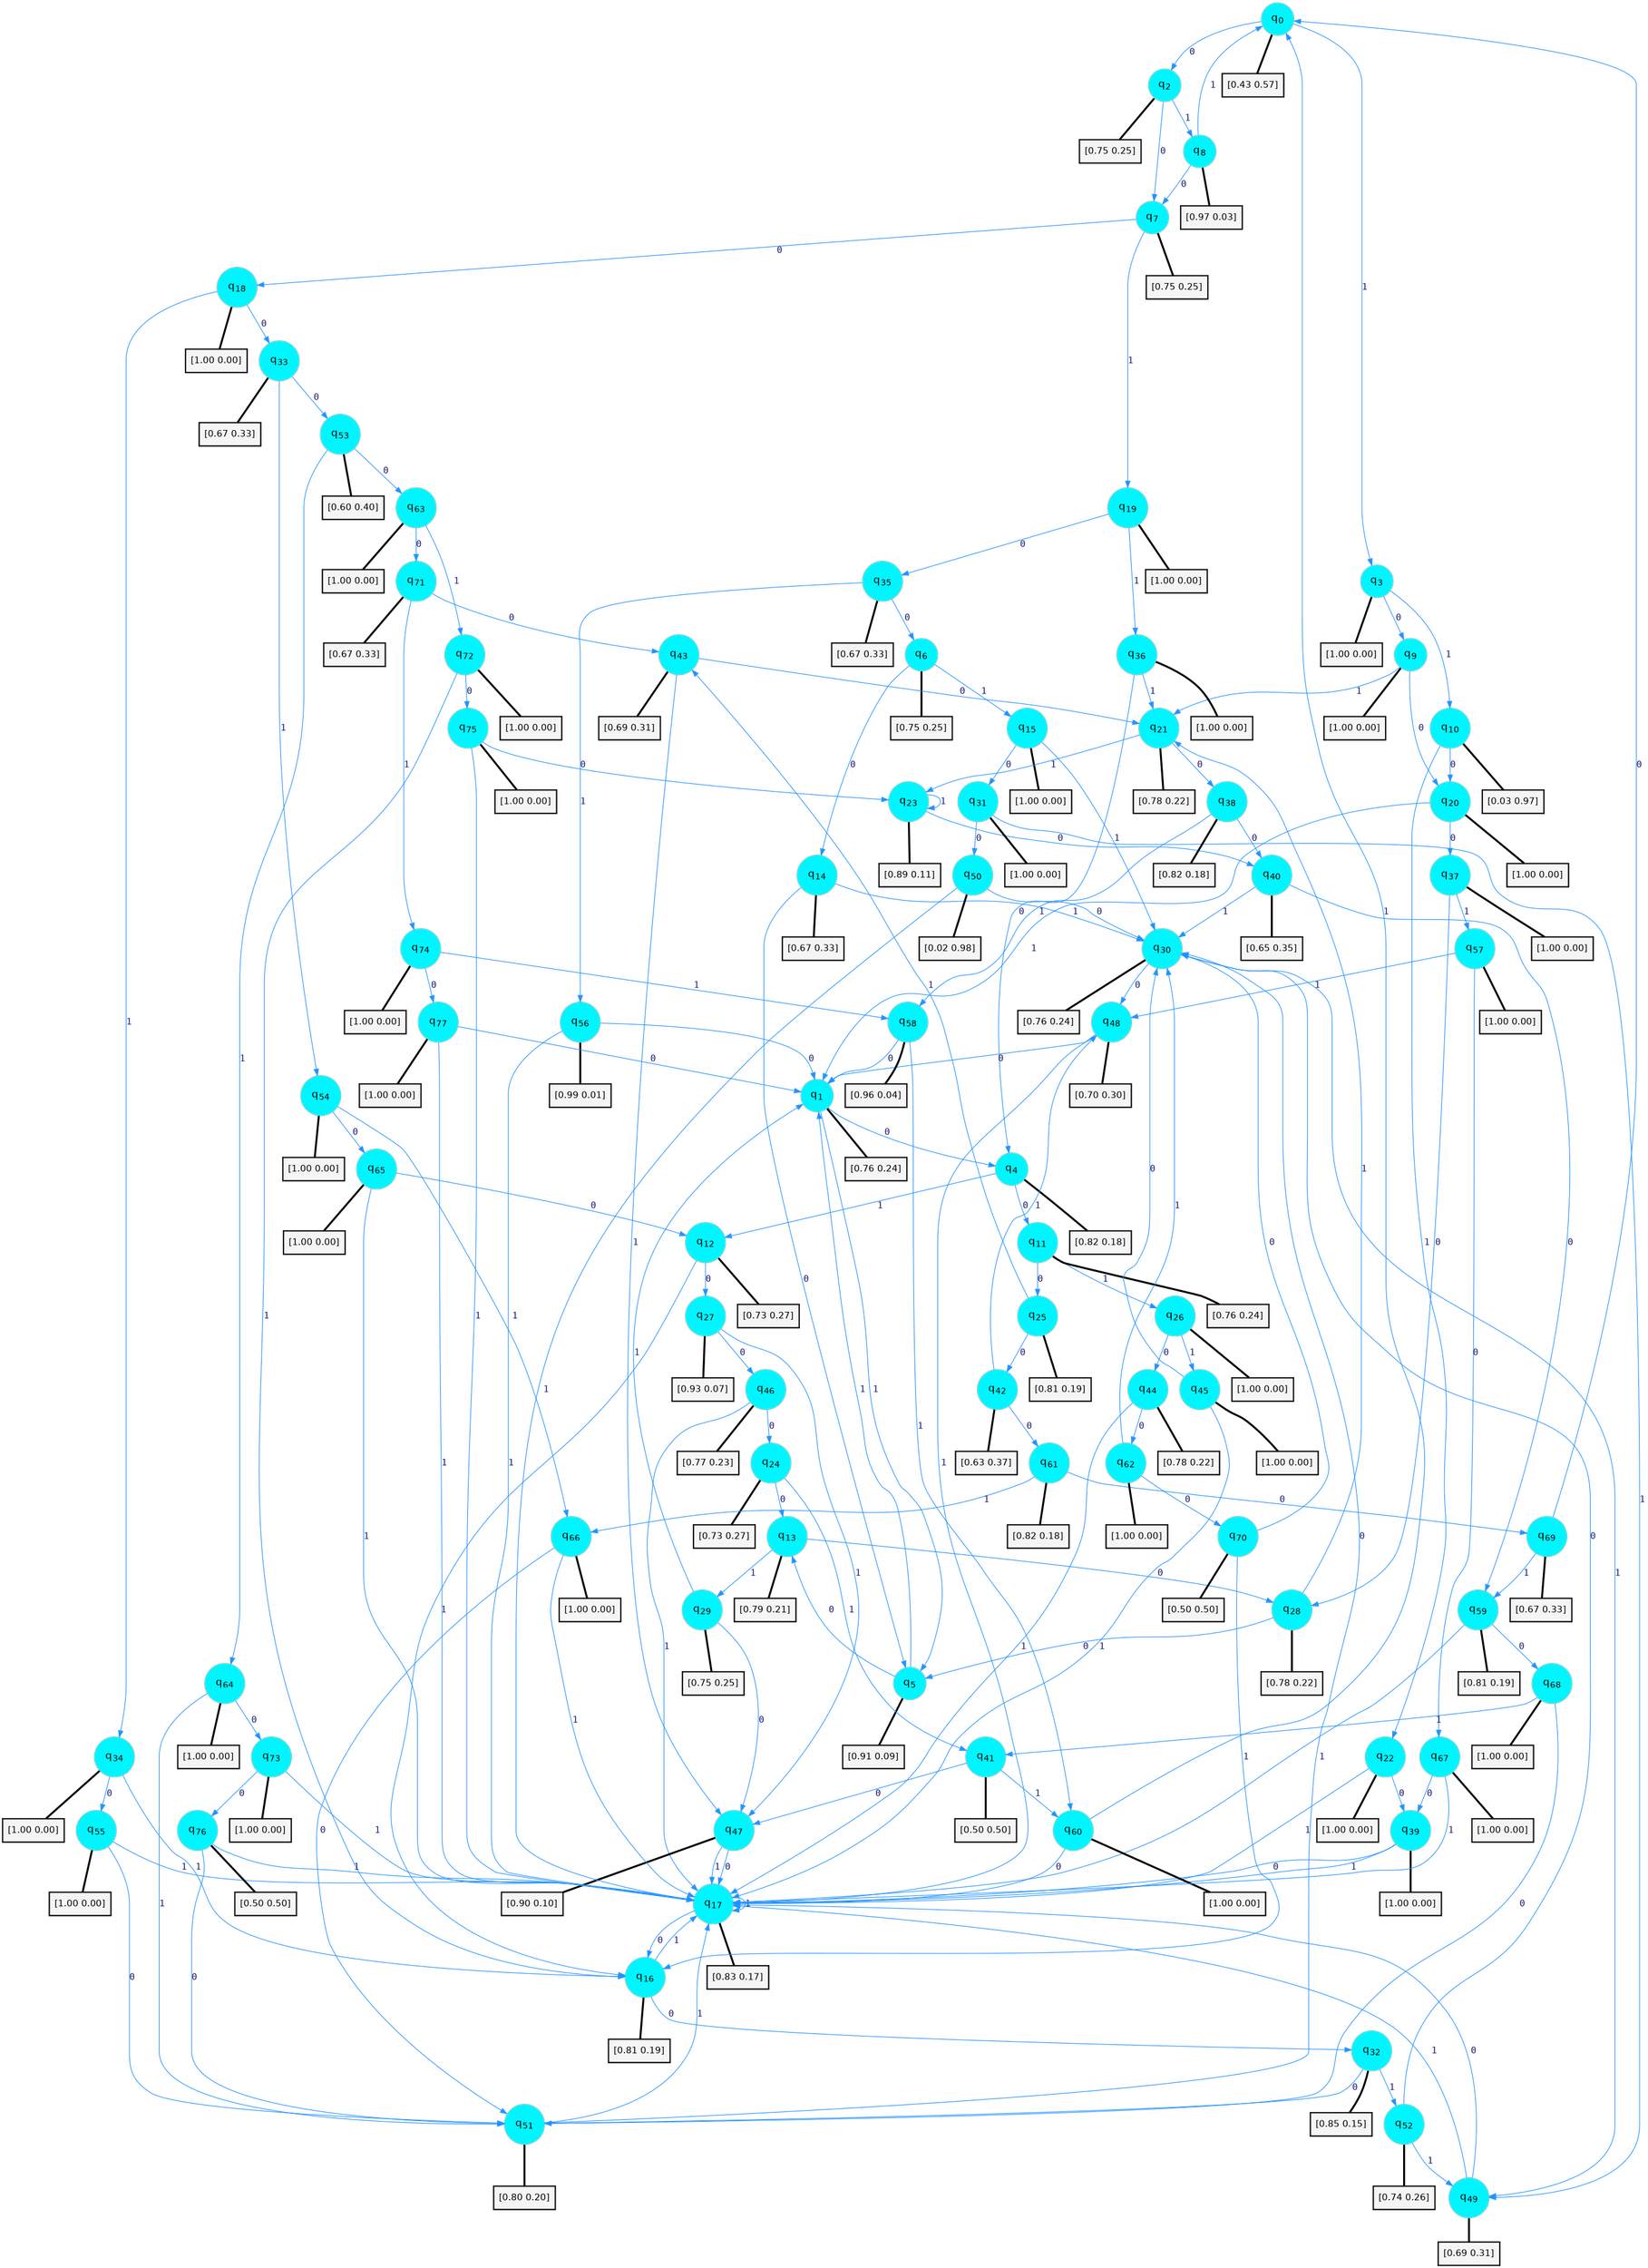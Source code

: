 digraph G {
graph [
bgcolor=transparent, dpi=300, rankdir=TD, size="40,25"];
node [
color=gray, fillcolor=turquoise1, fontcolor=black, fontname=Helvetica, fontsize=16, fontweight=bold, shape=circle, style=filled];
edge [
arrowsize=1, color=dodgerblue1, fontcolor=midnightblue, fontname=courier, fontweight=bold, penwidth=1, style=solid, weight=20];
0[label=<q<SUB>0</SUB>>];
1[label=<q<SUB>1</SUB>>];
2[label=<q<SUB>2</SUB>>];
3[label=<q<SUB>3</SUB>>];
4[label=<q<SUB>4</SUB>>];
5[label=<q<SUB>5</SUB>>];
6[label=<q<SUB>6</SUB>>];
7[label=<q<SUB>7</SUB>>];
8[label=<q<SUB>8</SUB>>];
9[label=<q<SUB>9</SUB>>];
10[label=<q<SUB>10</SUB>>];
11[label=<q<SUB>11</SUB>>];
12[label=<q<SUB>12</SUB>>];
13[label=<q<SUB>13</SUB>>];
14[label=<q<SUB>14</SUB>>];
15[label=<q<SUB>15</SUB>>];
16[label=<q<SUB>16</SUB>>];
17[label=<q<SUB>17</SUB>>];
18[label=<q<SUB>18</SUB>>];
19[label=<q<SUB>19</SUB>>];
20[label=<q<SUB>20</SUB>>];
21[label=<q<SUB>21</SUB>>];
22[label=<q<SUB>22</SUB>>];
23[label=<q<SUB>23</SUB>>];
24[label=<q<SUB>24</SUB>>];
25[label=<q<SUB>25</SUB>>];
26[label=<q<SUB>26</SUB>>];
27[label=<q<SUB>27</SUB>>];
28[label=<q<SUB>28</SUB>>];
29[label=<q<SUB>29</SUB>>];
30[label=<q<SUB>30</SUB>>];
31[label=<q<SUB>31</SUB>>];
32[label=<q<SUB>32</SUB>>];
33[label=<q<SUB>33</SUB>>];
34[label=<q<SUB>34</SUB>>];
35[label=<q<SUB>35</SUB>>];
36[label=<q<SUB>36</SUB>>];
37[label=<q<SUB>37</SUB>>];
38[label=<q<SUB>38</SUB>>];
39[label=<q<SUB>39</SUB>>];
40[label=<q<SUB>40</SUB>>];
41[label=<q<SUB>41</SUB>>];
42[label=<q<SUB>42</SUB>>];
43[label=<q<SUB>43</SUB>>];
44[label=<q<SUB>44</SUB>>];
45[label=<q<SUB>45</SUB>>];
46[label=<q<SUB>46</SUB>>];
47[label=<q<SUB>47</SUB>>];
48[label=<q<SUB>48</SUB>>];
49[label=<q<SUB>49</SUB>>];
50[label=<q<SUB>50</SUB>>];
51[label=<q<SUB>51</SUB>>];
52[label=<q<SUB>52</SUB>>];
53[label=<q<SUB>53</SUB>>];
54[label=<q<SUB>54</SUB>>];
55[label=<q<SUB>55</SUB>>];
56[label=<q<SUB>56</SUB>>];
57[label=<q<SUB>57</SUB>>];
58[label=<q<SUB>58</SUB>>];
59[label=<q<SUB>59</SUB>>];
60[label=<q<SUB>60</SUB>>];
61[label=<q<SUB>61</SUB>>];
62[label=<q<SUB>62</SUB>>];
63[label=<q<SUB>63</SUB>>];
64[label=<q<SUB>64</SUB>>];
65[label=<q<SUB>65</SUB>>];
66[label=<q<SUB>66</SUB>>];
67[label=<q<SUB>67</SUB>>];
68[label=<q<SUB>68</SUB>>];
69[label=<q<SUB>69</SUB>>];
70[label=<q<SUB>70</SUB>>];
71[label=<q<SUB>71</SUB>>];
72[label=<q<SUB>72</SUB>>];
73[label=<q<SUB>73</SUB>>];
74[label=<q<SUB>74</SUB>>];
75[label=<q<SUB>75</SUB>>];
76[label=<q<SUB>76</SUB>>];
77[label=<q<SUB>77</SUB>>];
78[label="[0.43 0.57]", shape=box,fontcolor=black, fontname=Helvetica, fontsize=14, penwidth=2, fillcolor=whitesmoke,color=black];
79[label="[0.76 0.24]", shape=box,fontcolor=black, fontname=Helvetica, fontsize=14, penwidth=2, fillcolor=whitesmoke,color=black];
80[label="[0.75 0.25]", shape=box,fontcolor=black, fontname=Helvetica, fontsize=14, penwidth=2, fillcolor=whitesmoke,color=black];
81[label="[1.00 0.00]", shape=box,fontcolor=black, fontname=Helvetica, fontsize=14, penwidth=2, fillcolor=whitesmoke,color=black];
82[label="[0.82 0.18]", shape=box,fontcolor=black, fontname=Helvetica, fontsize=14, penwidth=2, fillcolor=whitesmoke,color=black];
83[label="[0.91 0.09]", shape=box,fontcolor=black, fontname=Helvetica, fontsize=14, penwidth=2, fillcolor=whitesmoke,color=black];
84[label="[0.75 0.25]", shape=box,fontcolor=black, fontname=Helvetica, fontsize=14, penwidth=2, fillcolor=whitesmoke,color=black];
85[label="[0.75 0.25]", shape=box,fontcolor=black, fontname=Helvetica, fontsize=14, penwidth=2, fillcolor=whitesmoke,color=black];
86[label="[0.97 0.03]", shape=box,fontcolor=black, fontname=Helvetica, fontsize=14, penwidth=2, fillcolor=whitesmoke,color=black];
87[label="[1.00 0.00]", shape=box,fontcolor=black, fontname=Helvetica, fontsize=14, penwidth=2, fillcolor=whitesmoke,color=black];
88[label="[0.03 0.97]", shape=box,fontcolor=black, fontname=Helvetica, fontsize=14, penwidth=2, fillcolor=whitesmoke,color=black];
89[label="[0.76 0.24]", shape=box,fontcolor=black, fontname=Helvetica, fontsize=14, penwidth=2, fillcolor=whitesmoke,color=black];
90[label="[0.73 0.27]", shape=box,fontcolor=black, fontname=Helvetica, fontsize=14, penwidth=2, fillcolor=whitesmoke,color=black];
91[label="[0.79 0.21]", shape=box,fontcolor=black, fontname=Helvetica, fontsize=14, penwidth=2, fillcolor=whitesmoke,color=black];
92[label="[0.67 0.33]", shape=box,fontcolor=black, fontname=Helvetica, fontsize=14, penwidth=2, fillcolor=whitesmoke,color=black];
93[label="[1.00 0.00]", shape=box,fontcolor=black, fontname=Helvetica, fontsize=14, penwidth=2, fillcolor=whitesmoke,color=black];
94[label="[0.81 0.19]", shape=box,fontcolor=black, fontname=Helvetica, fontsize=14, penwidth=2, fillcolor=whitesmoke,color=black];
95[label="[0.83 0.17]", shape=box,fontcolor=black, fontname=Helvetica, fontsize=14, penwidth=2, fillcolor=whitesmoke,color=black];
96[label="[1.00 0.00]", shape=box,fontcolor=black, fontname=Helvetica, fontsize=14, penwidth=2, fillcolor=whitesmoke,color=black];
97[label="[1.00 0.00]", shape=box,fontcolor=black, fontname=Helvetica, fontsize=14, penwidth=2, fillcolor=whitesmoke,color=black];
98[label="[1.00 0.00]", shape=box,fontcolor=black, fontname=Helvetica, fontsize=14, penwidth=2, fillcolor=whitesmoke,color=black];
99[label="[0.78 0.22]", shape=box,fontcolor=black, fontname=Helvetica, fontsize=14, penwidth=2, fillcolor=whitesmoke,color=black];
100[label="[1.00 0.00]", shape=box,fontcolor=black, fontname=Helvetica, fontsize=14, penwidth=2, fillcolor=whitesmoke,color=black];
101[label="[0.89 0.11]", shape=box,fontcolor=black, fontname=Helvetica, fontsize=14, penwidth=2, fillcolor=whitesmoke,color=black];
102[label="[0.73 0.27]", shape=box,fontcolor=black, fontname=Helvetica, fontsize=14, penwidth=2, fillcolor=whitesmoke,color=black];
103[label="[0.81 0.19]", shape=box,fontcolor=black, fontname=Helvetica, fontsize=14, penwidth=2, fillcolor=whitesmoke,color=black];
104[label="[1.00 0.00]", shape=box,fontcolor=black, fontname=Helvetica, fontsize=14, penwidth=2, fillcolor=whitesmoke,color=black];
105[label="[0.93 0.07]", shape=box,fontcolor=black, fontname=Helvetica, fontsize=14, penwidth=2, fillcolor=whitesmoke,color=black];
106[label="[0.78 0.22]", shape=box,fontcolor=black, fontname=Helvetica, fontsize=14, penwidth=2, fillcolor=whitesmoke,color=black];
107[label="[0.75 0.25]", shape=box,fontcolor=black, fontname=Helvetica, fontsize=14, penwidth=2, fillcolor=whitesmoke,color=black];
108[label="[0.76 0.24]", shape=box,fontcolor=black, fontname=Helvetica, fontsize=14, penwidth=2, fillcolor=whitesmoke,color=black];
109[label="[1.00 0.00]", shape=box,fontcolor=black, fontname=Helvetica, fontsize=14, penwidth=2, fillcolor=whitesmoke,color=black];
110[label="[0.85 0.15]", shape=box,fontcolor=black, fontname=Helvetica, fontsize=14, penwidth=2, fillcolor=whitesmoke,color=black];
111[label="[0.67 0.33]", shape=box,fontcolor=black, fontname=Helvetica, fontsize=14, penwidth=2, fillcolor=whitesmoke,color=black];
112[label="[1.00 0.00]", shape=box,fontcolor=black, fontname=Helvetica, fontsize=14, penwidth=2, fillcolor=whitesmoke,color=black];
113[label="[0.67 0.33]", shape=box,fontcolor=black, fontname=Helvetica, fontsize=14, penwidth=2, fillcolor=whitesmoke,color=black];
114[label="[1.00 0.00]", shape=box,fontcolor=black, fontname=Helvetica, fontsize=14, penwidth=2, fillcolor=whitesmoke,color=black];
115[label="[1.00 0.00]", shape=box,fontcolor=black, fontname=Helvetica, fontsize=14, penwidth=2, fillcolor=whitesmoke,color=black];
116[label="[0.82 0.18]", shape=box,fontcolor=black, fontname=Helvetica, fontsize=14, penwidth=2, fillcolor=whitesmoke,color=black];
117[label="[1.00 0.00]", shape=box,fontcolor=black, fontname=Helvetica, fontsize=14, penwidth=2, fillcolor=whitesmoke,color=black];
118[label="[0.65 0.35]", shape=box,fontcolor=black, fontname=Helvetica, fontsize=14, penwidth=2, fillcolor=whitesmoke,color=black];
119[label="[0.50 0.50]", shape=box,fontcolor=black, fontname=Helvetica, fontsize=14, penwidth=2, fillcolor=whitesmoke,color=black];
120[label="[0.63 0.37]", shape=box,fontcolor=black, fontname=Helvetica, fontsize=14, penwidth=2, fillcolor=whitesmoke,color=black];
121[label="[0.69 0.31]", shape=box,fontcolor=black, fontname=Helvetica, fontsize=14, penwidth=2, fillcolor=whitesmoke,color=black];
122[label="[0.78 0.22]", shape=box,fontcolor=black, fontname=Helvetica, fontsize=14, penwidth=2, fillcolor=whitesmoke,color=black];
123[label="[1.00 0.00]", shape=box,fontcolor=black, fontname=Helvetica, fontsize=14, penwidth=2, fillcolor=whitesmoke,color=black];
124[label="[0.77 0.23]", shape=box,fontcolor=black, fontname=Helvetica, fontsize=14, penwidth=2, fillcolor=whitesmoke,color=black];
125[label="[0.90 0.10]", shape=box,fontcolor=black, fontname=Helvetica, fontsize=14, penwidth=2, fillcolor=whitesmoke,color=black];
126[label="[0.70 0.30]", shape=box,fontcolor=black, fontname=Helvetica, fontsize=14, penwidth=2, fillcolor=whitesmoke,color=black];
127[label="[0.69 0.31]", shape=box,fontcolor=black, fontname=Helvetica, fontsize=14, penwidth=2, fillcolor=whitesmoke,color=black];
128[label="[0.02 0.98]", shape=box,fontcolor=black, fontname=Helvetica, fontsize=14, penwidth=2, fillcolor=whitesmoke,color=black];
129[label="[0.80 0.20]", shape=box,fontcolor=black, fontname=Helvetica, fontsize=14, penwidth=2, fillcolor=whitesmoke,color=black];
130[label="[0.74 0.26]", shape=box,fontcolor=black, fontname=Helvetica, fontsize=14, penwidth=2, fillcolor=whitesmoke,color=black];
131[label="[0.60 0.40]", shape=box,fontcolor=black, fontname=Helvetica, fontsize=14, penwidth=2, fillcolor=whitesmoke,color=black];
132[label="[1.00 0.00]", shape=box,fontcolor=black, fontname=Helvetica, fontsize=14, penwidth=2, fillcolor=whitesmoke,color=black];
133[label="[1.00 0.00]", shape=box,fontcolor=black, fontname=Helvetica, fontsize=14, penwidth=2, fillcolor=whitesmoke,color=black];
134[label="[0.99 0.01]", shape=box,fontcolor=black, fontname=Helvetica, fontsize=14, penwidth=2, fillcolor=whitesmoke,color=black];
135[label="[1.00 0.00]", shape=box,fontcolor=black, fontname=Helvetica, fontsize=14, penwidth=2, fillcolor=whitesmoke,color=black];
136[label="[0.96 0.04]", shape=box,fontcolor=black, fontname=Helvetica, fontsize=14, penwidth=2, fillcolor=whitesmoke,color=black];
137[label="[0.81 0.19]", shape=box,fontcolor=black, fontname=Helvetica, fontsize=14, penwidth=2, fillcolor=whitesmoke,color=black];
138[label="[1.00 0.00]", shape=box,fontcolor=black, fontname=Helvetica, fontsize=14, penwidth=2, fillcolor=whitesmoke,color=black];
139[label="[0.82 0.18]", shape=box,fontcolor=black, fontname=Helvetica, fontsize=14, penwidth=2, fillcolor=whitesmoke,color=black];
140[label="[1.00 0.00]", shape=box,fontcolor=black, fontname=Helvetica, fontsize=14, penwidth=2, fillcolor=whitesmoke,color=black];
141[label="[1.00 0.00]", shape=box,fontcolor=black, fontname=Helvetica, fontsize=14, penwidth=2, fillcolor=whitesmoke,color=black];
142[label="[1.00 0.00]", shape=box,fontcolor=black, fontname=Helvetica, fontsize=14, penwidth=2, fillcolor=whitesmoke,color=black];
143[label="[1.00 0.00]", shape=box,fontcolor=black, fontname=Helvetica, fontsize=14, penwidth=2, fillcolor=whitesmoke,color=black];
144[label="[1.00 0.00]", shape=box,fontcolor=black, fontname=Helvetica, fontsize=14, penwidth=2, fillcolor=whitesmoke,color=black];
145[label="[1.00 0.00]", shape=box,fontcolor=black, fontname=Helvetica, fontsize=14, penwidth=2, fillcolor=whitesmoke,color=black];
146[label="[1.00 0.00]", shape=box,fontcolor=black, fontname=Helvetica, fontsize=14, penwidth=2, fillcolor=whitesmoke,color=black];
147[label="[0.67 0.33]", shape=box,fontcolor=black, fontname=Helvetica, fontsize=14, penwidth=2, fillcolor=whitesmoke,color=black];
148[label="[0.50 0.50]", shape=box,fontcolor=black, fontname=Helvetica, fontsize=14, penwidth=2, fillcolor=whitesmoke,color=black];
149[label="[0.67 0.33]", shape=box,fontcolor=black, fontname=Helvetica, fontsize=14, penwidth=2, fillcolor=whitesmoke,color=black];
150[label="[1.00 0.00]", shape=box,fontcolor=black, fontname=Helvetica, fontsize=14, penwidth=2, fillcolor=whitesmoke,color=black];
151[label="[1.00 0.00]", shape=box,fontcolor=black, fontname=Helvetica, fontsize=14, penwidth=2, fillcolor=whitesmoke,color=black];
152[label="[1.00 0.00]", shape=box,fontcolor=black, fontname=Helvetica, fontsize=14, penwidth=2, fillcolor=whitesmoke,color=black];
153[label="[1.00 0.00]", shape=box,fontcolor=black, fontname=Helvetica, fontsize=14, penwidth=2, fillcolor=whitesmoke,color=black];
154[label="[0.50 0.50]", shape=box,fontcolor=black, fontname=Helvetica, fontsize=14, penwidth=2, fillcolor=whitesmoke,color=black];
155[label="[1.00 0.00]", shape=box,fontcolor=black, fontname=Helvetica, fontsize=14, penwidth=2, fillcolor=whitesmoke,color=black];
0->2 [label=0];
0->3 [label=1];
0->78 [arrowhead=none, penwidth=3,color=black];
1->4 [label=0];
1->5 [label=1];
1->79 [arrowhead=none, penwidth=3,color=black];
2->7 [label=0];
2->8 [label=1];
2->80 [arrowhead=none, penwidth=3,color=black];
3->9 [label=0];
3->10 [label=1];
3->81 [arrowhead=none, penwidth=3,color=black];
4->11 [label=0];
4->12 [label=1];
4->82 [arrowhead=none, penwidth=3,color=black];
5->13 [label=0];
5->1 [label=1];
5->83 [arrowhead=none, penwidth=3,color=black];
6->14 [label=0];
6->15 [label=1];
6->84 [arrowhead=none, penwidth=3,color=black];
7->18 [label=0];
7->19 [label=1];
7->85 [arrowhead=none, penwidth=3,color=black];
8->7 [label=0];
8->0 [label=1];
8->86 [arrowhead=none, penwidth=3,color=black];
9->20 [label=0];
9->21 [label=1];
9->87 [arrowhead=none, penwidth=3,color=black];
10->20 [label=0];
10->22 [label=1];
10->88 [arrowhead=none, penwidth=3,color=black];
11->25 [label=0];
11->26 [label=1];
11->89 [arrowhead=none, penwidth=3,color=black];
12->27 [label=0];
12->16 [label=1];
12->90 [arrowhead=none, penwidth=3,color=black];
13->28 [label=0];
13->29 [label=1];
13->91 [arrowhead=none, penwidth=3,color=black];
14->5 [label=0];
14->30 [label=1];
14->92 [arrowhead=none, penwidth=3,color=black];
15->31 [label=0];
15->30 [label=1];
15->93 [arrowhead=none, penwidth=3,color=black];
16->32 [label=0];
16->17 [label=1];
16->94 [arrowhead=none, penwidth=3,color=black];
17->16 [label=0];
17->17 [label=1];
17->95 [arrowhead=none, penwidth=3,color=black];
18->33 [label=0];
18->34 [label=1];
18->96 [arrowhead=none, penwidth=3,color=black];
19->35 [label=0];
19->36 [label=1];
19->97 [arrowhead=none, penwidth=3,color=black];
20->37 [label=0];
20->1 [label=1];
20->98 [arrowhead=none, penwidth=3,color=black];
21->38 [label=0];
21->23 [label=1];
21->99 [arrowhead=none, penwidth=3,color=black];
22->39 [label=0];
22->17 [label=1];
22->100 [arrowhead=none, penwidth=3,color=black];
23->40 [label=0];
23->23 [label=1];
23->101 [arrowhead=none, penwidth=3,color=black];
24->13 [label=0];
24->41 [label=1];
24->102 [arrowhead=none, penwidth=3,color=black];
25->42 [label=0];
25->43 [label=1];
25->103 [arrowhead=none, penwidth=3,color=black];
26->44 [label=0];
26->45 [label=1];
26->104 [arrowhead=none, penwidth=3,color=black];
27->46 [label=0];
27->47 [label=1];
27->105 [arrowhead=none, penwidth=3,color=black];
28->5 [label=0];
28->21 [label=1];
28->106 [arrowhead=none, penwidth=3,color=black];
29->47 [label=0];
29->1 [label=1];
29->107 [arrowhead=none, penwidth=3,color=black];
30->48 [label=0];
30->49 [label=1];
30->108 [arrowhead=none, penwidth=3,color=black];
31->50 [label=0];
31->49 [label=1];
31->109 [arrowhead=none, penwidth=3,color=black];
32->51 [label=0];
32->52 [label=1];
32->110 [arrowhead=none, penwidth=3,color=black];
33->53 [label=0];
33->54 [label=1];
33->111 [arrowhead=none, penwidth=3,color=black];
34->55 [label=0];
34->16 [label=1];
34->112 [arrowhead=none, penwidth=3,color=black];
35->6 [label=0];
35->56 [label=1];
35->113 [arrowhead=none, penwidth=3,color=black];
36->4 [label=0];
36->21 [label=1];
36->114 [arrowhead=none, penwidth=3,color=black];
37->28 [label=0];
37->57 [label=1];
37->115 [arrowhead=none, penwidth=3,color=black];
38->40 [label=0];
38->58 [label=1];
38->116 [arrowhead=none, penwidth=3,color=black];
39->17 [label=0];
39->17 [label=1];
39->117 [arrowhead=none, penwidth=3,color=black];
40->59 [label=0];
40->30 [label=1];
40->118 [arrowhead=none, penwidth=3,color=black];
41->47 [label=0];
41->60 [label=1];
41->119 [arrowhead=none, penwidth=3,color=black];
42->61 [label=0];
42->48 [label=1];
42->120 [arrowhead=none, penwidth=3,color=black];
43->21 [label=0];
43->47 [label=1];
43->121 [arrowhead=none, penwidth=3,color=black];
44->62 [label=0];
44->17 [label=1];
44->122 [arrowhead=none, penwidth=3,color=black];
45->30 [label=0];
45->17 [label=1];
45->123 [arrowhead=none, penwidth=3,color=black];
46->24 [label=0];
46->17 [label=1];
46->124 [arrowhead=none, penwidth=3,color=black];
47->17 [label=0];
47->17 [label=1];
47->125 [arrowhead=none, penwidth=3,color=black];
48->1 [label=0];
48->17 [label=1];
48->126 [arrowhead=none, penwidth=3,color=black];
49->17 [label=0];
49->17 [label=1];
49->127 [arrowhead=none, penwidth=3,color=black];
50->30 [label=0];
50->17 [label=1];
50->128 [arrowhead=none, penwidth=3,color=black];
51->30 [label=0];
51->17 [label=1];
51->129 [arrowhead=none, penwidth=3,color=black];
52->30 [label=0];
52->49 [label=1];
52->130 [arrowhead=none, penwidth=3,color=black];
53->63 [label=0];
53->64 [label=1];
53->131 [arrowhead=none, penwidth=3,color=black];
54->65 [label=0];
54->66 [label=1];
54->132 [arrowhead=none, penwidth=3,color=black];
55->51 [label=0];
55->17 [label=1];
55->133 [arrowhead=none, penwidth=3,color=black];
56->1 [label=0];
56->17 [label=1];
56->134 [arrowhead=none, penwidth=3,color=black];
57->67 [label=0];
57->48 [label=1];
57->135 [arrowhead=none, penwidth=3,color=black];
58->1 [label=0];
58->60 [label=1];
58->136 [arrowhead=none, penwidth=3,color=black];
59->68 [label=0];
59->17 [label=1];
59->137 [arrowhead=none, penwidth=3,color=black];
60->17 [label=0];
60->0 [label=1];
60->138 [arrowhead=none, penwidth=3,color=black];
61->69 [label=0];
61->66 [label=1];
61->139 [arrowhead=none, penwidth=3,color=black];
62->70 [label=0];
62->30 [label=1];
62->140 [arrowhead=none, penwidth=3,color=black];
63->71 [label=0];
63->72 [label=1];
63->141 [arrowhead=none, penwidth=3,color=black];
64->73 [label=0];
64->51 [label=1];
64->142 [arrowhead=none, penwidth=3,color=black];
65->12 [label=0];
65->17 [label=1];
65->143 [arrowhead=none, penwidth=3,color=black];
66->51 [label=0];
66->17 [label=1];
66->144 [arrowhead=none, penwidth=3,color=black];
67->39 [label=0];
67->17 [label=1];
67->145 [arrowhead=none, penwidth=3,color=black];
68->51 [label=0];
68->41 [label=1];
68->146 [arrowhead=none, penwidth=3,color=black];
69->0 [label=0];
69->59 [label=1];
69->147 [arrowhead=none, penwidth=3,color=black];
70->30 [label=0];
70->16 [label=1];
70->148 [arrowhead=none, penwidth=3,color=black];
71->43 [label=0];
71->74 [label=1];
71->149 [arrowhead=none, penwidth=3,color=black];
72->75 [label=0];
72->16 [label=1];
72->150 [arrowhead=none, penwidth=3,color=black];
73->76 [label=0];
73->17 [label=1];
73->151 [arrowhead=none, penwidth=3,color=black];
74->77 [label=0];
74->58 [label=1];
74->152 [arrowhead=none, penwidth=3,color=black];
75->23 [label=0];
75->17 [label=1];
75->153 [arrowhead=none, penwidth=3,color=black];
76->51 [label=0];
76->17 [label=1];
76->154 [arrowhead=none, penwidth=3,color=black];
77->1 [label=0];
77->17 [label=1];
77->155 [arrowhead=none, penwidth=3,color=black];
}

